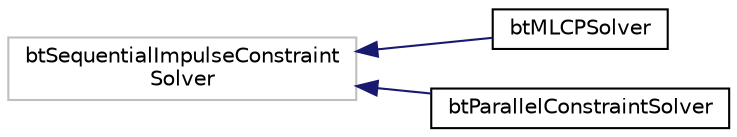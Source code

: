 digraph "Graphical Class Hierarchy"
{
  edge [fontname="Helvetica",fontsize="10",labelfontname="Helvetica",labelfontsize="10"];
  node [fontname="Helvetica",fontsize="10",shape=record];
  rankdir="LR";
  Node1 [label="btSequentialImpulseConstraint\lSolver",height=0.2,width=0.4,color="grey75", fillcolor="white", style="filled"];
  Node1 -> Node2 [dir="back",color="midnightblue",fontsize="10",style="solid",fontname="Helvetica"];
  Node2 [label="btMLCPSolver",height=0.2,width=0.4,color="black", fillcolor="white", style="filled",URL="$classbt_m_l_c_p_solver.html",tooltip="original version written by Erwin Coumans, October 2013 "];
  Node1 -> Node3 [dir="back",color="midnightblue",fontsize="10",style="solid",fontname="Helvetica"];
  Node3 [label="btParallelConstraintSolver",height=0.2,width=0.4,color="black", fillcolor="white", style="filled",URL="$classbt_parallel_constraint_solver.html"];
}
